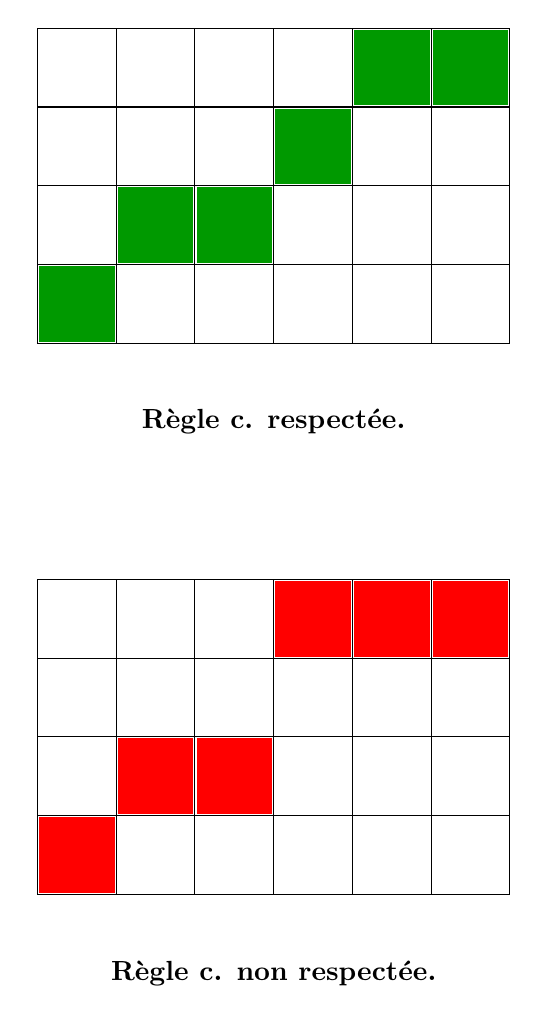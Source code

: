 \tikzstyle{arrow} = [->,>=latex,thick]
\begin{tikzpicture}[scale=1]

\def\xmax{5}
\def\ymax{3}
\pgfmathsetmacro\xmaxplus{int(\xmax +1)}
\pgfmathsetmacro\ymaxplus{int(\ymax +1)}

\newcommand{\pixel}[2]{\fill (#1-0.48,#2-0.48) rectangle ++(0.96,0.96);}

\newcommand{\cross}[3]{
\draw[black,very thick] (#1-0.2,#2)--++(0.4,0);
\draw[black,very thick] (#1,#2-0.2)--++(0,0.4);
\node[black, below right] at (#1,#2) {#3};
}

\begin{scope}
\draw[thin,xshift=-0.5cm,yshift=-0.5cm] (0,0) grid (\xmaxplus,\ymaxplus);

\begin{scope}[color=green!60!black]
\pixel{0}{0};
\pixel{2}{1};
\pixel{1}{1};
\pixel{3}{2};
\pixel{4}{3};
\pixel{5}{3};
\end{scope}

\node at (2.5,-1.5) {{\bf R\`egle c. respect\'ee.}};
\end{scope}


\begin{scope}[yshift=-7cm]
\draw[thin,xshift=-0.5cm,yshift=-0.5cm] (0,0) grid (\xmaxplus,\ymaxplus);

\begin{scope}[color=red]
\pixel{0}{0};
\pixel{2}{1};
\pixel{1}{1};
\pixel{3}{3};
\pixel{4}{3};
\pixel{5}{3};
\end{scope}

\node at (2.5,-1.5) {{\bf R\`egle c. non respect\'ee.}};

\end{scope}

\end{tikzpicture}